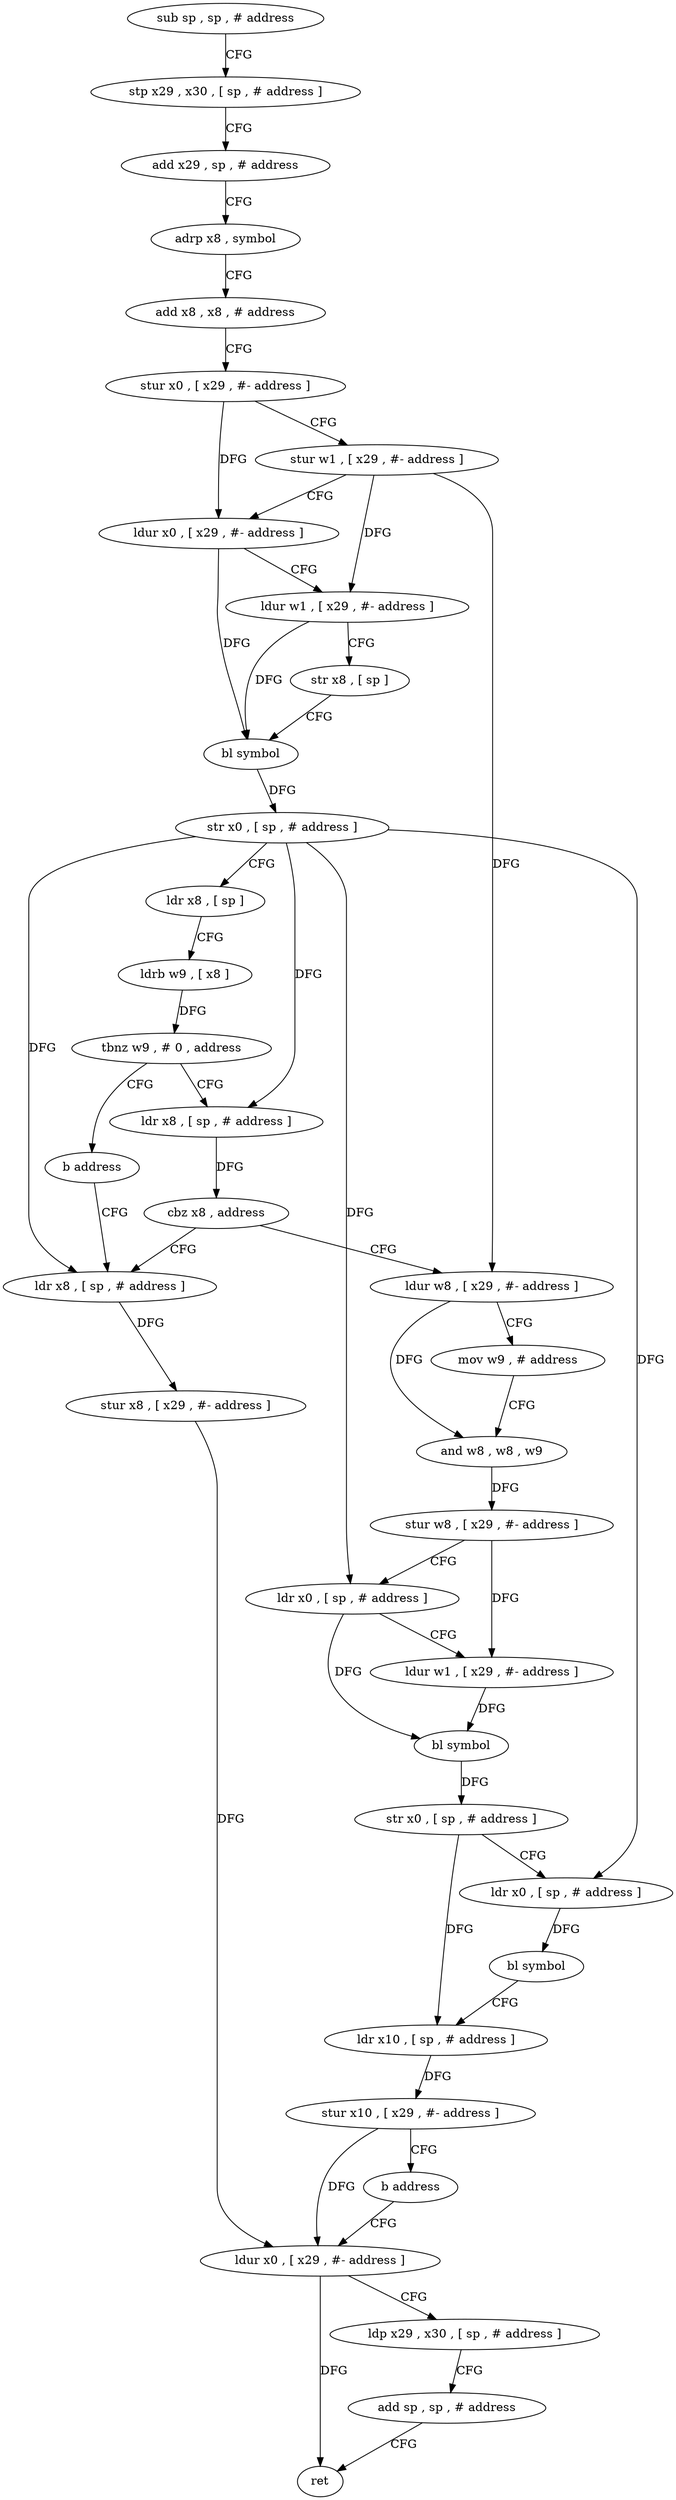 digraph "func" {
"4202960" [label = "sub sp , sp , # address" ]
"4202964" [label = "stp x29 , x30 , [ sp , # address ]" ]
"4202968" [label = "add x29 , sp , # address" ]
"4202972" [label = "adrp x8 , symbol" ]
"4202976" [label = "add x8 , x8 , # address" ]
"4202980" [label = "stur x0 , [ x29 , #- address ]" ]
"4202984" [label = "stur w1 , [ x29 , #- address ]" ]
"4202988" [label = "ldur x0 , [ x29 , #- address ]" ]
"4202992" [label = "ldur w1 , [ x29 , #- address ]" ]
"4202996" [label = "str x8 , [ sp ]" ]
"4203000" [label = "bl symbol" ]
"4203004" [label = "str x0 , [ sp , # address ]" ]
"4203008" [label = "ldr x8 , [ sp ]" ]
"4203012" [label = "ldrb w9 , [ x8 ]" ]
"4203016" [label = "tbnz w9 , # 0 , address" ]
"4203024" [label = "ldr x8 , [ sp , # address ]" ]
"4203020" [label = "b address" ]
"4203028" [label = "cbz x8 , address" ]
"4203084" [label = "ldr x8 , [ sp , # address ]" ]
"4203032" [label = "ldur w8 , [ x29 , #- address ]" ]
"4203088" [label = "stur x8 , [ x29 , #- address ]" ]
"4203092" [label = "ldur x0 , [ x29 , #- address ]" ]
"4203036" [label = "mov w9 , # address" ]
"4203040" [label = "and w8 , w8 , w9" ]
"4203044" [label = "stur w8 , [ x29 , #- address ]" ]
"4203048" [label = "ldr x0 , [ sp , # address ]" ]
"4203052" [label = "ldur w1 , [ x29 , #- address ]" ]
"4203056" [label = "bl symbol" ]
"4203060" [label = "str x0 , [ sp , # address ]" ]
"4203064" [label = "ldr x0 , [ sp , # address ]" ]
"4203068" [label = "bl symbol" ]
"4203072" [label = "ldr x10 , [ sp , # address ]" ]
"4203076" [label = "stur x10 , [ x29 , #- address ]" ]
"4203080" [label = "b address" ]
"4203096" [label = "ldp x29 , x30 , [ sp , # address ]" ]
"4203100" [label = "add sp , sp , # address" ]
"4203104" [label = "ret" ]
"4202960" -> "4202964" [ label = "CFG" ]
"4202964" -> "4202968" [ label = "CFG" ]
"4202968" -> "4202972" [ label = "CFG" ]
"4202972" -> "4202976" [ label = "CFG" ]
"4202976" -> "4202980" [ label = "CFG" ]
"4202980" -> "4202984" [ label = "CFG" ]
"4202980" -> "4202988" [ label = "DFG" ]
"4202984" -> "4202988" [ label = "CFG" ]
"4202984" -> "4202992" [ label = "DFG" ]
"4202984" -> "4203032" [ label = "DFG" ]
"4202988" -> "4202992" [ label = "CFG" ]
"4202988" -> "4203000" [ label = "DFG" ]
"4202992" -> "4202996" [ label = "CFG" ]
"4202992" -> "4203000" [ label = "DFG" ]
"4202996" -> "4203000" [ label = "CFG" ]
"4203000" -> "4203004" [ label = "DFG" ]
"4203004" -> "4203008" [ label = "CFG" ]
"4203004" -> "4203024" [ label = "DFG" ]
"4203004" -> "4203084" [ label = "DFG" ]
"4203004" -> "4203048" [ label = "DFG" ]
"4203004" -> "4203064" [ label = "DFG" ]
"4203008" -> "4203012" [ label = "CFG" ]
"4203012" -> "4203016" [ label = "DFG" ]
"4203016" -> "4203024" [ label = "CFG" ]
"4203016" -> "4203020" [ label = "CFG" ]
"4203024" -> "4203028" [ label = "DFG" ]
"4203020" -> "4203084" [ label = "CFG" ]
"4203028" -> "4203084" [ label = "CFG" ]
"4203028" -> "4203032" [ label = "CFG" ]
"4203084" -> "4203088" [ label = "DFG" ]
"4203032" -> "4203036" [ label = "CFG" ]
"4203032" -> "4203040" [ label = "DFG" ]
"4203088" -> "4203092" [ label = "DFG" ]
"4203092" -> "4203096" [ label = "CFG" ]
"4203092" -> "4203104" [ label = "DFG" ]
"4203036" -> "4203040" [ label = "CFG" ]
"4203040" -> "4203044" [ label = "DFG" ]
"4203044" -> "4203048" [ label = "CFG" ]
"4203044" -> "4203052" [ label = "DFG" ]
"4203048" -> "4203052" [ label = "CFG" ]
"4203048" -> "4203056" [ label = "DFG" ]
"4203052" -> "4203056" [ label = "DFG" ]
"4203056" -> "4203060" [ label = "DFG" ]
"4203060" -> "4203064" [ label = "CFG" ]
"4203060" -> "4203072" [ label = "DFG" ]
"4203064" -> "4203068" [ label = "DFG" ]
"4203068" -> "4203072" [ label = "CFG" ]
"4203072" -> "4203076" [ label = "DFG" ]
"4203076" -> "4203080" [ label = "CFG" ]
"4203076" -> "4203092" [ label = "DFG" ]
"4203080" -> "4203092" [ label = "CFG" ]
"4203096" -> "4203100" [ label = "CFG" ]
"4203100" -> "4203104" [ label = "CFG" ]
}
